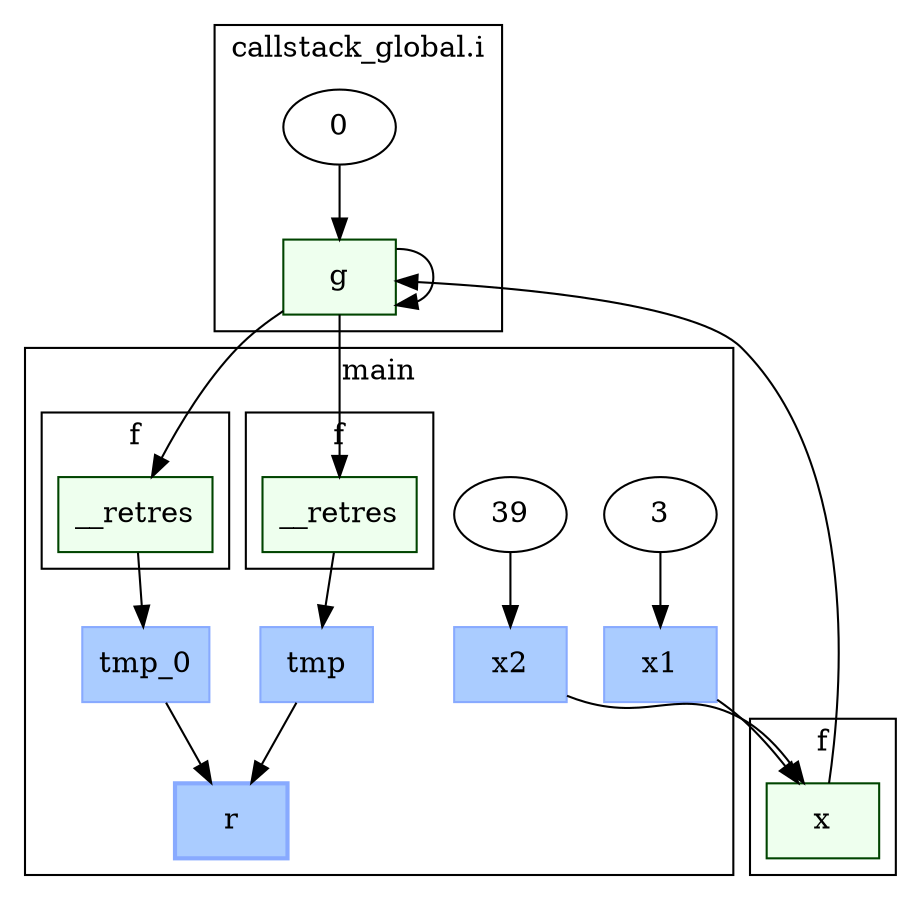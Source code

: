 digraph G {
  cp2 [label=<r>, shape=box, fillcolor="#AACCFF", color="#88AAFF",
       style="filled,bold", ];
  cp3 [label=<tmp>, shape=box, fillcolor="#AACCFF", color="#88AAFF",
       style="filled", ];
  cp5 [label=<tmp_0>, shape=box, fillcolor="#AACCFF", color="#88AAFF",
       style="filled", ];
  cp7 [label=<__retres>, shape=box, fillcolor="#EEFFEE", color="#004400",
       style="filled", ];
  cp9 [label=<__retres>, shape=box, fillcolor="#EEFFEE", color="#004400",
       style="filled", ];
  cp11 [label=<g>, shape=box, fillcolor="#EEFFEE", color="#004400",
        style="filled", ];
  cp15 [label=<x>, shape=box, fillcolor="#EEFFEE", color="#004400",
        style="filled", ];
  cp17 [label=<0>, shape=ellipse, ];
  cp19 [label=<x1>, shape=box, fillcolor="#AACCFF", color="#88AAFF",
        style="filled", ];
  cp21 [label=<x2>, shape=box, fillcolor="#AACCFF", color="#88AAFF",
        style="filled", ];
  cp23 [label=<3>, shape=ellipse, ];
  cp25 [label=<39>, shape=ellipse, ];
  
  subgraph cluster_cs_1 { label=<main>; cp25;cp23;cp21;cp19;cp5;cp3;cp2;
    subgraph cluster_cs_2 { label=<f>; cp7;
       };
    subgraph cluster_cs_3 { label=<f>; cp9;
       };
     };
  subgraph cluster_cs_4 { label=<f>; cp15;
     };
  subgraph cluster_file_1 { label=<callstack_global.i>; cp17;cp11;
     };
  
  cp3 -> cp2;
  cp5 -> cp2;
  cp7 -> cp3;
  cp9 -> cp5;
  cp11 -> cp7;
  cp11 -> cp9;
  cp11 -> cp11;
  cp15 -> cp11;
  cp17 -> cp11;
  cp19 -> cp15;
  cp21 -> cp15;
  cp23 -> cp19;
  cp25 -> cp21;
  
  }
